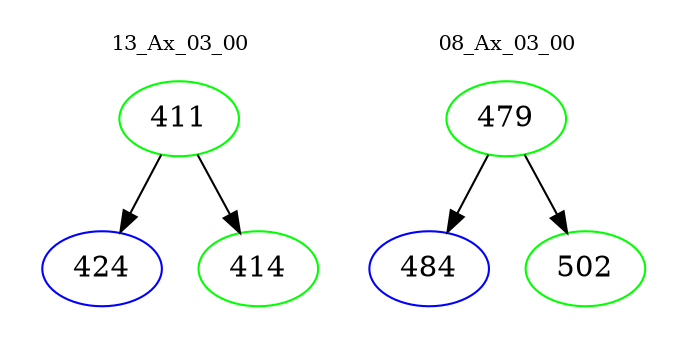 digraph{
subgraph cluster_0 {
color = white
label = "13_Ax_03_00";
fontsize=10;
T0_411 [label="411", color="green"]
T0_411 -> T0_424 [color="black"]
T0_424 [label="424", color="blue"]
T0_411 -> T0_414 [color="black"]
T0_414 [label="414", color="green"]
}
subgraph cluster_1 {
color = white
label = "08_Ax_03_00";
fontsize=10;
T1_479 [label="479", color="green"]
T1_479 -> T1_484 [color="black"]
T1_484 [label="484", color="blue"]
T1_479 -> T1_502 [color="black"]
T1_502 [label="502", color="green"]
}
}
